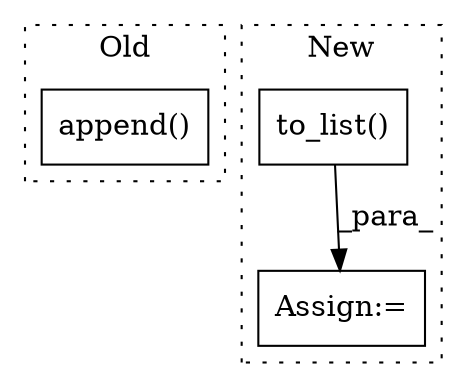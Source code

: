 digraph G {
subgraph cluster0 {
1 [label="append()" a="75" s="5556,5584" l="25,1" shape="box"];
label = "Old";
style="dotted";
}
subgraph cluster1 {
2 [label="to_list()" a="75" s="5588" l="14" shape="box"];
3 [label="Assign:=" a="68" s="5585" l="3" shape="box"];
label = "New";
style="dotted";
}
2 -> 3 [label="_para_"];
}